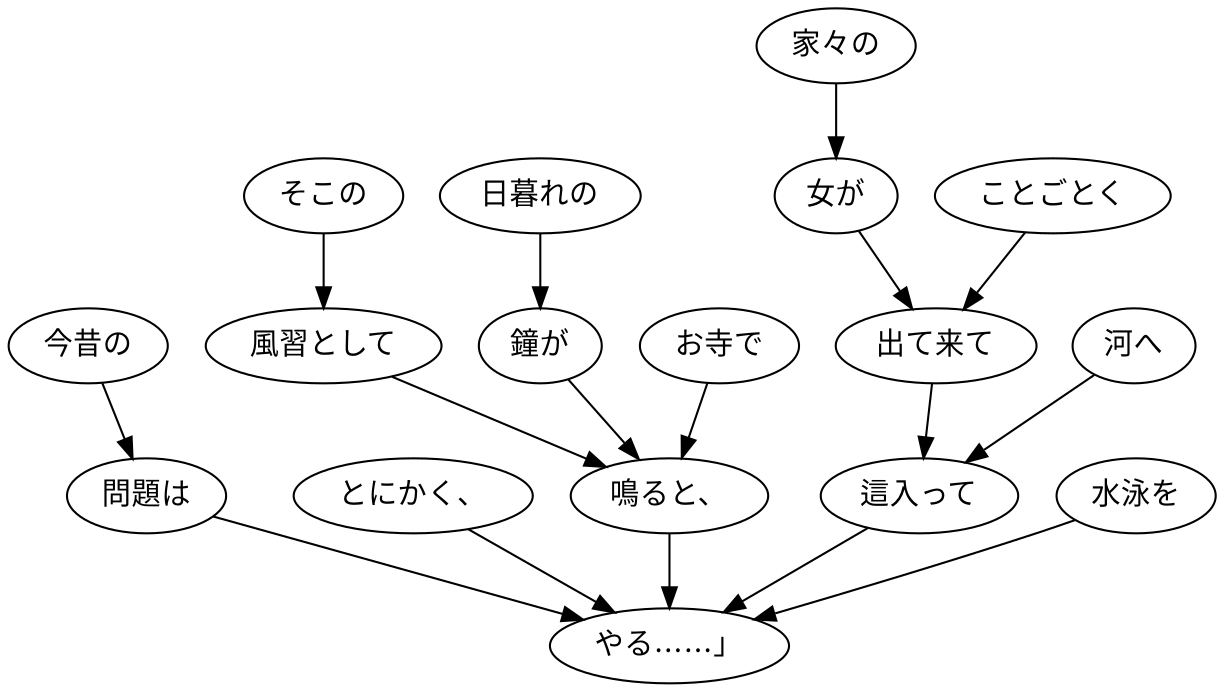 digraph graph8650 {
	node0 [label="今昔の"];
	node1 [label="問題は"];
	node2 [label="とにかく、"];
	node3 [label="そこの"];
	node4 [label="風習として"];
	node5 [label="日暮れの"];
	node6 [label="鐘が"];
	node7 [label="お寺で"];
	node8 [label="鳴ると、"];
	node9 [label="家々の"];
	node10 [label="女が"];
	node11 [label="ことごとく"];
	node12 [label="出て来て"];
	node13 [label="河へ"];
	node14 [label="這入って"];
	node15 [label="水泳を"];
	node16 [label="やる……」"];
	node0 -> node1;
	node1 -> node16;
	node2 -> node16;
	node3 -> node4;
	node4 -> node8;
	node5 -> node6;
	node6 -> node8;
	node7 -> node8;
	node8 -> node16;
	node9 -> node10;
	node10 -> node12;
	node11 -> node12;
	node12 -> node14;
	node13 -> node14;
	node14 -> node16;
	node15 -> node16;
}
